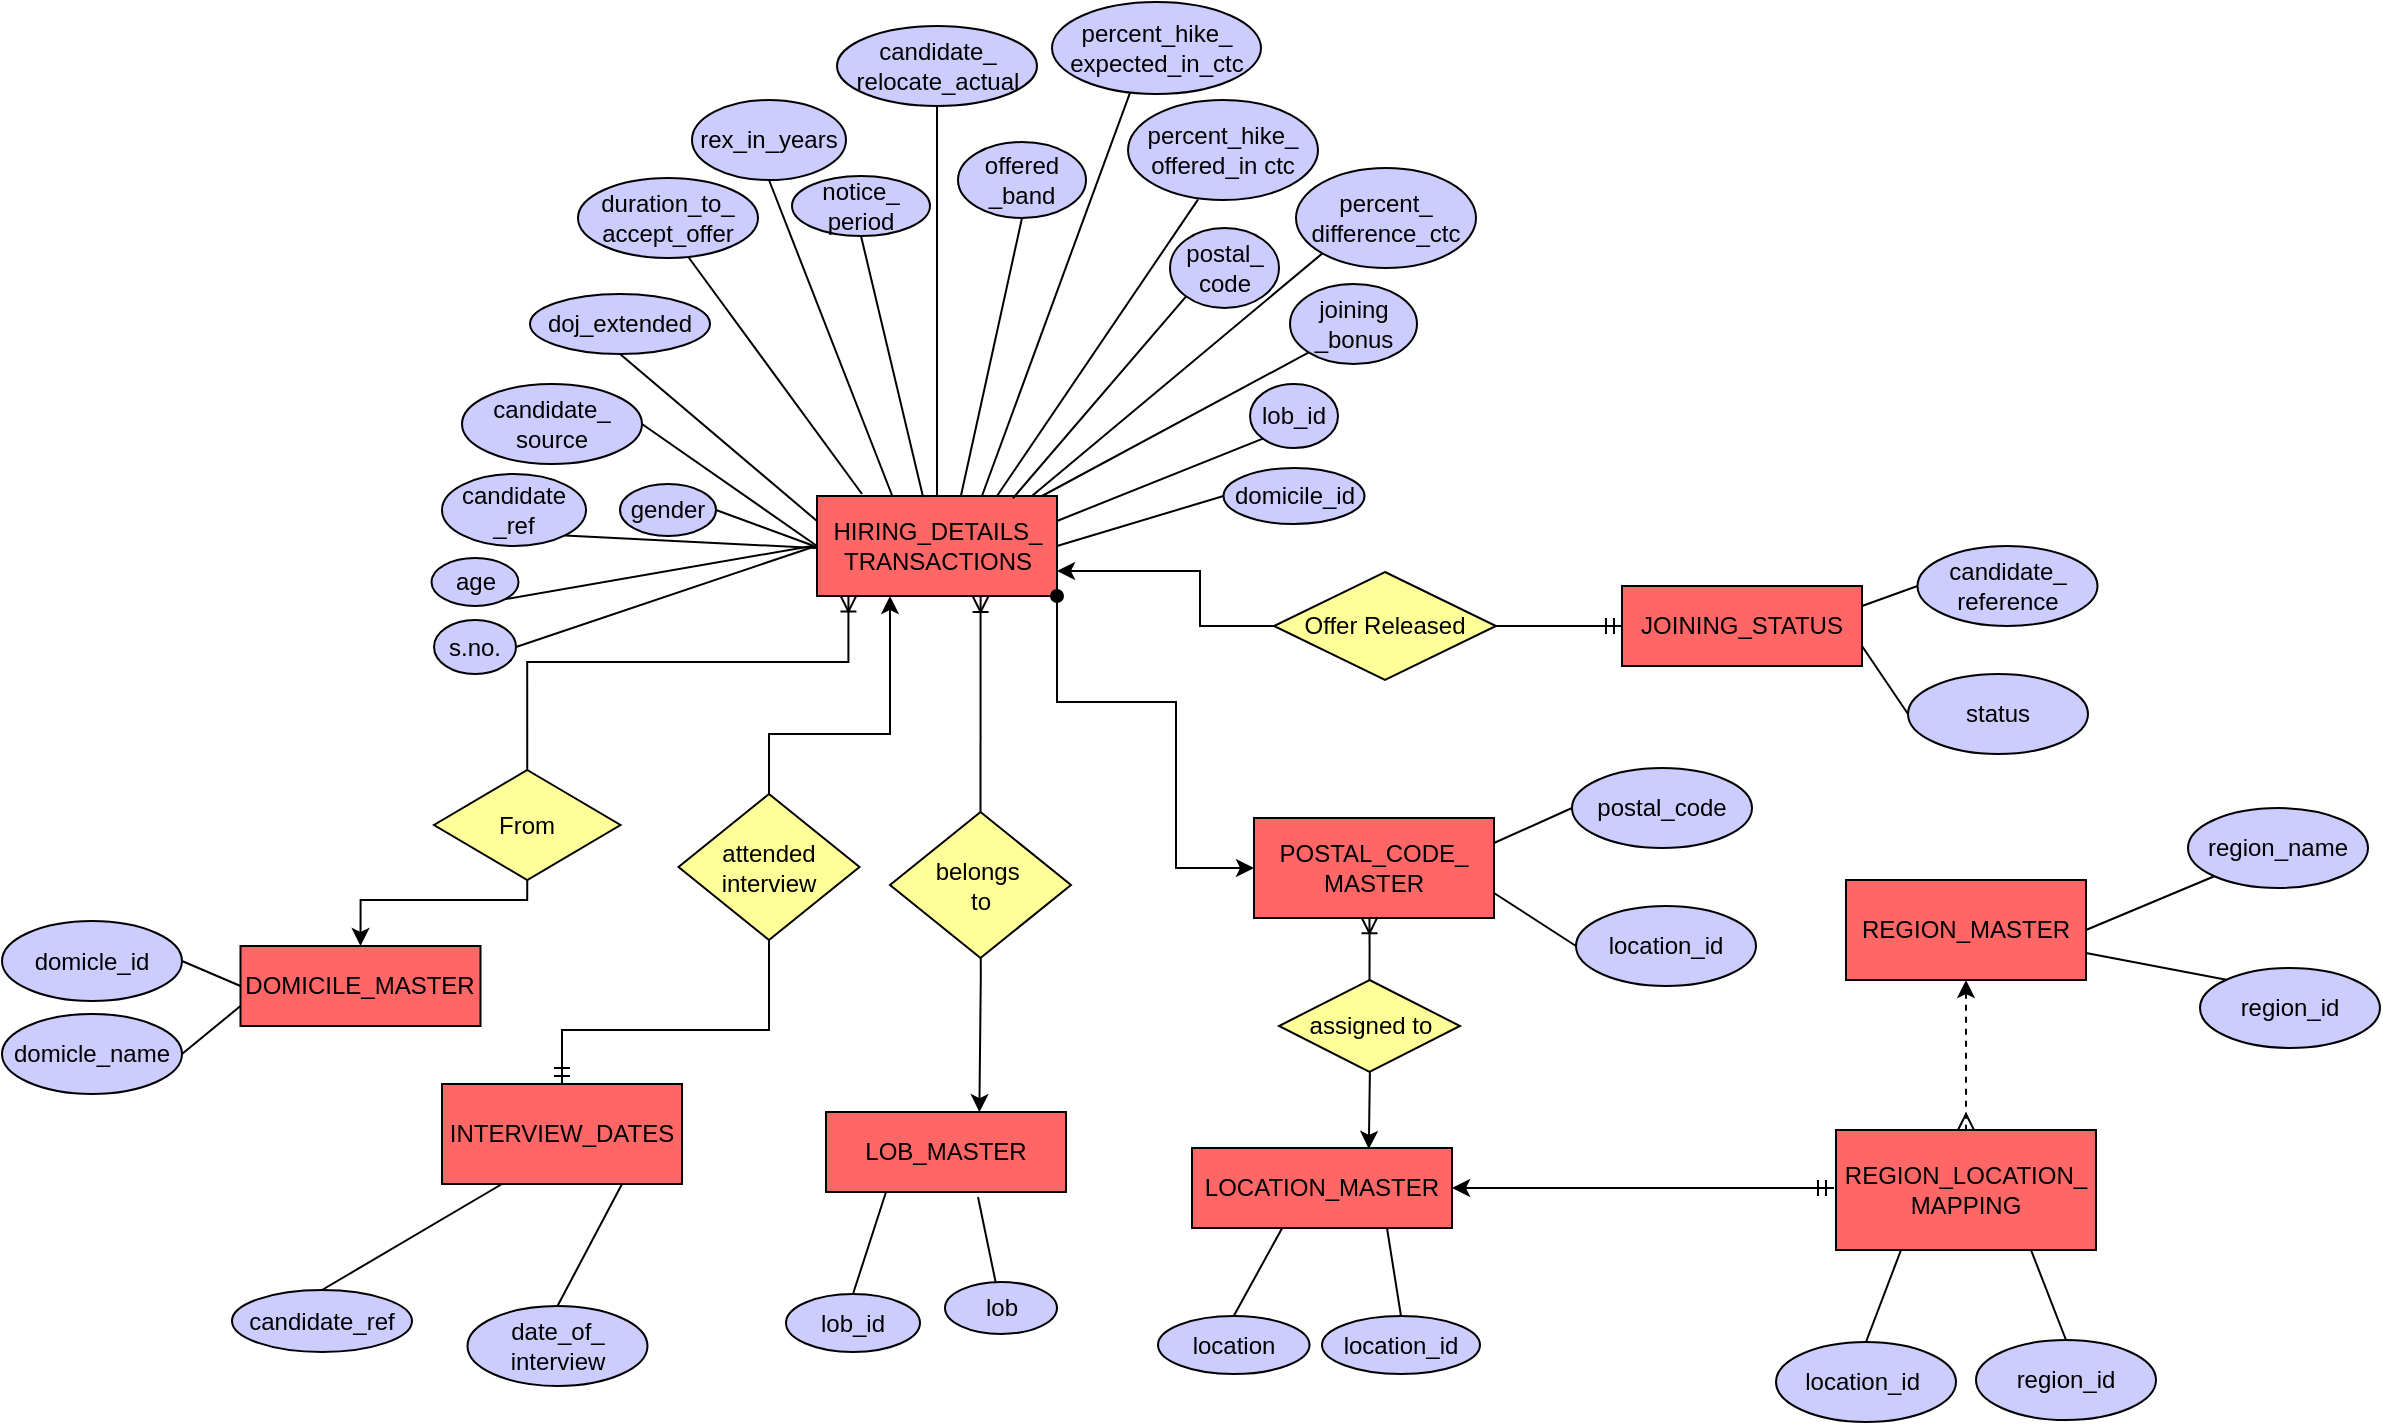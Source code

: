 <mxfile version="16.5.3" type="github">
  <diagram id="R2lEEEUBdFMjLlhIrx00" name="Page-1">
    <mxGraphModel dx="920" dy="551" grid="0" gridSize="10" guides="1" tooltips="1" connect="1" arrows="1" fold="1" page="1" pageScale="1" pageWidth="1654" pageHeight="1169" math="0" shadow="0" extFonts="Permanent Marker^https://fonts.googleapis.com/css?family=Permanent+Marker">
      <root>
        <mxCell id="0" />
        <mxCell id="1" parent="0" />
        <mxCell id="yHNcIB4m2WFZ388r3CNA-1" value="HIRING_DETAILS_&lt;br&gt;TRANSACTIONS" style="rounded=0;whiteSpace=wrap;html=1;fillColor=#FF6666;" vertex="1" parent="1">
          <mxGeometry x="421.5" y="369" width="120" height="50" as="geometry" />
        </mxCell>
        <mxCell id="yHNcIB4m2WFZ388r3CNA-2" value="INTERVIEW_DATES" style="rounded=0;whiteSpace=wrap;html=1;fillColor=#FF6666;" vertex="1" parent="1">
          <mxGeometry x="234" y="663" width="120" height="50" as="geometry" />
        </mxCell>
        <mxCell id="yHNcIB4m2WFZ388r3CNA-3" value="DOMICILE_MASTER" style="rounded=0;whiteSpace=wrap;html=1;fillColor=#FF6666;" vertex="1" parent="1">
          <mxGeometry x="133.25" y="594" width="120" height="40" as="geometry" />
        </mxCell>
        <mxCell id="yHNcIB4m2WFZ388r3CNA-4" value="JOINING_STATUS" style="rounded=0;whiteSpace=wrap;html=1;fillColor=#FF6666;" vertex="1" parent="1">
          <mxGeometry x="824" y="414" width="120" height="40" as="geometry" />
        </mxCell>
        <mxCell id="yHNcIB4m2WFZ388r3CNA-5" value="POSTAL_CODE_&lt;br&gt;MASTER" style="rounded=0;whiteSpace=wrap;html=1;fillColor=#FF6666;" vertex="1" parent="1">
          <mxGeometry x="640" y="530" width="120" height="50" as="geometry" />
        </mxCell>
        <mxCell id="yHNcIB4m2WFZ388r3CNA-6" value="LOCATION_MASTER" style="rounded=0;whiteSpace=wrap;html=1;fillColor=#FF6666;" vertex="1" parent="1">
          <mxGeometry x="609" y="695" width="130" height="40" as="geometry" />
        </mxCell>
        <mxCell id="yHNcIB4m2WFZ388r3CNA-7" value="REGION_LOCATION_&lt;br&gt;MAPPING" style="rounded=0;whiteSpace=wrap;html=1;fillColor=#FF6666;" vertex="1" parent="1">
          <mxGeometry x="931" y="686" width="130" height="60" as="geometry" />
        </mxCell>
        <mxCell id="yHNcIB4m2WFZ388r3CNA-8" value="REGION_MASTER" style="rounded=0;whiteSpace=wrap;html=1;fillColor=#FF6666;" vertex="1" parent="1">
          <mxGeometry x="936" y="561" width="120" height="50" as="geometry" />
        </mxCell>
        <mxCell id="yHNcIB4m2WFZ388r3CNA-11" value="LOB_MASTER" style="rounded=0;whiteSpace=wrap;html=1;fillColor=#FF6666;" vertex="1" parent="1">
          <mxGeometry x="426" y="677" width="120" height="40" as="geometry" />
        </mxCell>
        <mxCell id="yHNcIB4m2WFZ388r3CNA-12" value="s.no." style="ellipse;whiteSpace=wrap;html=1;fillColor=#CCCCFF;" vertex="1" parent="1">
          <mxGeometry x="230" y="431" width="41" height="27" as="geometry" />
        </mxCell>
        <mxCell id="yHNcIB4m2WFZ388r3CNA-13" value="candidate&lt;br&gt;_ref" style="ellipse;whiteSpace=wrap;html=1;fillColor=#CCCCFF;" vertex="1" parent="1">
          <mxGeometry x="234" y="358" width="72" height="36" as="geometry" />
        </mxCell>
        <mxCell id="yHNcIB4m2WFZ388r3CNA-16" value="doj_extended" style="ellipse;whiteSpace=wrap;html=1;fillColor=#CCCCFF;" vertex="1" parent="1">
          <mxGeometry x="278" y="268" width="90" height="30" as="geometry" />
        </mxCell>
        <mxCell id="yHNcIB4m2WFZ388r3CNA-17" value="duration_to_&lt;br&gt;accept_offer" style="ellipse;whiteSpace=wrap;html=1;fillColor=#CCCCFF;" vertex="1" parent="1">
          <mxGeometry x="302" y="210" width="90" height="40" as="geometry" />
        </mxCell>
        <mxCell id="yHNcIB4m2WFZ388r3CNA-19" value="notice_&lt;br&gt;period" style="ellipse;whiteSpace=wrap;html=1;fillColor=#CCCCFF;" vertex="1" parent="1">
          <mxGeometry x="409" y="209" width="69" height="30" as="geometry" />
        </mxCell>
        <mxCell id="yHNcIB4m2WFZ388r3CNA-21" value="offered&lt;br&gt;_band" style="ellipse;whiteSpace=wrap;html=1;fillColor=#CCCCFF;" vertex="1" parent="1">
          <mxGeometry x="492" y="192" width="64" height="38" as="geometry" />
        </mxCell>
        <mxCell id="yHNcIB4m2WFZ388r3CNA-23" value="percent_hike_&lt;br&gt;expected_in_ctc" style="ellipse;whiteSpace=wrap;html=1;fillColor=#CCCCFF;" vertex="1" parent="1">
          <mxGeometry x="539" y="122" width="104.5" height="46" as="geometry" />
        </mxCell>
        <mxCell id="yHNcIB4m2WFZ388r3CNA-24" value="percent_hike_&lt;br&gt;offered_in ctc" style="ellipse;whiteSpace=wrap;html=1;fillColor=#CCCCFF;" vertex="1" parent="1">
          <mxGeometry x="577" y="171" width="95" height="50" as="geometry" />
        </mxCell>
        <mxCell id="yHNcIB4m2WFZ388r3CNA-25" value="percent_&lt;br&gt;difference_ctc" style="ellipse;whiteSpace=wrap;html=1;fillColor=#CCCCFF;" vertex="1" parent="1">
          <mxGeometry x="661" y="205" width="90" height="50" as="geometry" />
        </mxCell>
        <mxCell id="yHNcIB4m2WFZ388r3CNA-27" value="joining&lt;br&gt;_bonus" style="ellipse;whiteSpace=wrap;html=1;rotation=0;fillColor=#CCCCFF;" vertex="1" parent="1">
          <mxGeometry x="658" y="263" width="63.5" height="40" as="geometry" />
        </mxCell>
        <mxCell id="yHNcIB4m2WFZ388r3CNA-28" value="candidate_&lt;br&gt;relocate_actual" style="ellipse;whiteSpace=wrap;html=1;fillColor=#CCCCFF;" vertex="1" parent="1">
          <mxGeometry x="431.5" y="134" width="100" height="40" as="geometry" />
        </mxCell>
        <mxCell id="yHNcIB4m2WFZ388r3CNA-29" value="gender" style="ellipse;whiteSpace=wrap;html=1;fillColor=#CCCCFF;" vertex="1" parent="1">
          <mxGeometry x="323" y="363" width="48" height="26" as="geometry" />
        </mxCell>
        <mxCell id="yHNcIB4m2WFZ388r3CNA-31" value="domicile_id" style="ellipse;whiteSpace=wrap;html=1;fillColor=#CCCCFF;" vertex="1" parent="1">
          <mxGeometry x="624.75" y="355" width="70.5" height="28" as="geometry" />
        </mxCell>
        <mxCell id="yHNcIB4m2WFZ388r3CNA-33" value="lob_id" style="ellipse;whiteSpace=wrap;html=1;fillColor=#CCCCFF;" vertex="1" parent="1">
          <mxGeometry x="638" y="313" width="44" height="32" as="geometry" />
        </mxCell>
        <mxCell id="yHNcIB4m2WFZ388r3CNA-34" value="postal_&lt;br&gt;code" style="ellipse;whiteSpace=wrap;html=1;fillColor=#CCCCFF;" vertex="1" parent="1">
          <mxGeometry x="598" y="235" width="54.5" height="40" as="geometry" />
        </mxCell>
        <mxCell id="yHNcIB4m2WFZ388r3CNA-35" value="rex_in_years" style="ellipse;whiteSpace=wrap;html=1;fillColor=#CCCCFF;" vertex="1" parent="1">
          <mxGeometry x="359" y="171" width="77" height="40" as="geometry" />
        </mxCell>
        <mxCell id="yHNcIB4m2WFZ388r3CNA-36" value="candidate_&lt;br&gt;source" style="ellipse;whiteSpace=wrap;html=1;fillColor=#CCCCFF;" vertex="1" parent="1">
          <mxGeometry x="244" y="313" width="90" height="40" as="geometry" />
        </mxCell>
        <mxCell id="yHNcIB4m2WFZ388r3CNA-37" value="age" style="ellipse;whiteSpace=wrap;html=1;fillColor=#CCCCFF;" vertex="1" parent="1">
          <mxGeometry x="228.75" y="400" width="43.5" height="24" as="geometry" />
        </mxCell>
        <mxCell id="yHNcIB4m2WFZ388r3CNA-38" value="candidate_ref" style="ellipse;whiteSpace=wrap;html=1;fillColor=#CCCCFF;" vertex="1" parent="1">
          <mxGeometry x="129" y="766" width="90" height="31" as="geometry" />
        </mxCell>
        <mxCell id="yHNcIB4m2WFZ388r3CNA-39" value="date_of_&lt;br&gt;interview" style="ellipse;whiteSpace=wrap;html=1;fillColor=#CCCCFF;" vertex="1" parent="1">
          <mxGeometry x="246.75" y="774" width="90" height="40" as="geometry" />
        </mxCell>
        <mxCell id="yHNcIB4m2WFZ388r3CNA-40" value="lob_id" style="ellipse;whiteSpace=wrap;html=1;fillColor=#CCCCFF;" vertex="1" parent="1">
          <mxGeometry x="406" y="768" width="67" height="29" as="geometry" />
        </mxCell>
        <mxCell id="yHNcIB4m2WFZ388r3CNA-41" value="lob" style="ellipse;whiteSpace=wrap;html=1;fillColor=#CCCCFF;" vertex="1" parent="1">
          <mxGeometry x="485.5" y="762" width="56" height="26" as="geometry" />
        </mxCell>
        <mxCell id="yHNcIB4m2WFZ388r3CNA-42" value="domicle_id" style="ellipse;whiteSpace=wrap;html=1;fillColor=#CCCCFF;" vertex="1" parent="1">
          <mxGeometry x="14" y="581.5" width="90" height="40" as="geometry" />
        </mxCell>
        <mxCell id="yHNcIB4m2WFZ388r3CNA-43" value="domicle_name" style="ellipse;whiteSpace=wrap;html=1;fillColor=#CCCCFF;" vertex="1" parent="1">
          <mxGeometry x="14" y="628" width="90" height="40" as="geometry" />
        </mxCell>
        <mxCell id="yHNcIB4m2WFZ388r3CNA-44" value="region_id" style="ellipse;whiteSpace=wrap;html=1;fillColor=#CCCCFF;" vertex="1" parent="1">
          <mxGeometry x="1113" y="605" width="90" height="40" as="geometry" />
        </mxCell>
        <mxCell id="yHNcIB4m2WFZ388r3CNA-45" value="region_name" style="ellipse;whiteSpace=wrap;html=1;fillColor=#CCCCFF;" vertex="1" parent="1">
          <mxGeometry x="1107" y="525" width="90" height="40" as="geometry" />
        </mxCell>
        <mxCell id="yHNcIB4m2WFZ388r3CNA-46" value="location_id&amp;nbsp;" style="ellipse;whiteSpace=wrap;html=1;fillColor=#CCCCFF;" vertex="1" parent="1">
          <mxGeometry x="901" y="792" width="90" height="40" as="geometry" />
        </mxCell>
        <mxCell id="yHNcIB4m2WFZ388r3CNA-47" value="region_id" style="ellipse;whiteSpace=wrap;html=1;fillColor=#CCCCFF;" vertex="1" parent="1">
          <mxGeometry x="1001" y="791" width="90" height="40" as="geometry" />
        </mxCell>
        <mxCell id="yHNcIB4m2WFZ388r3CNA-48" value="location_id" style="ellipse;whiteSpace=wrap;html=1;fillColor=#CCCCFF;" vertex="1" parent="1">
          <mxGeometry x="674" y="779" width="79" height="29" as="geometry" />
        </mxCell>
        <mxCell id="yHNcIB4m2WFZ388r3CNA-49" value="location" style="ellipse;whiteSpace=wrap;html=1;fillColor=#CCCCFF;" vertex="1" parent="1">
          <mxGeometry x="592" y="779" width="75.75" height="29" as="geometry" />
        </mxCell>
        <mxCell id="yHNcIB4m2WFZ388r3CNA-50" value="location_id" style="ellipse;whiteSpace=wrap;html=1;fillColor=#CCCCFF;" vertex="1" parent="1">
          <mxGeometry x="801" y="574" width="90" height="40" as="geometry" />
        </mxCell>
        <mxCell id="yHNcIB4m2WFZ388r3CNA-51" value="postal_code" style="ellipse;whiteSpace=wrap;html=1;fillColor=#CCCCFF;" vertex="1" parent="1">
          <mxGeometry x="799" y="505" width="90" height="40" as="geometry" />
        </mxCell>
        <mxCell id="yHNcIB4m2WFZ388r3CNA-52" value="candidate_&lt;br&gt;reference" style="ellipse;whiteSpace=wrap;html=1;fillColor=#CCCCFF;" vertex="1" parent="1">
          <mxGeometry x="971.75" y="394" width="90" height="40" as="geometry" />
        </mxCell>
        <mxCell id="yHNcIB4m2WFZ388r3CNA-53" value="status" style="ellipse;whiteSpace=wrap;html=1;fillColor=#CCCCFF;" vertex="1" parent="1">
          <mxGeometry x="967" y="458" width="90" height="40" as="geometry" />
        </mxCell>
        <mxCell id="yHNcIB4m2WFZ388r3CNA-76" value="" style="endArrow=none;html=1;rounded=0;entryX=0.5;entryY=0;entryDx=0;entryDy=0;exitX=0.25;exitY=1;exitDx=0;exitDy=0;" edge="1" parent="1" source="yHNcIB4m2WFZ388r3CNA-2" target="yHNcIB4m2WFZ388r3CNA-38">
          <mxGeometry width="50" height="50" relative="1" as="geometry">
            <mxPoint x="27.5" y="809.5" as="sourcePoint" />
            <mxPoint x="77.5" y="759.5" as="targetPoint" />
          </mxGeometry>
        </mxCell>
        <mxCell id="yHNcIB4m2WFZ388r3CNA-77" value="" style="endArrow=none;html=1;rounded=0;entryX=0.75;entryY=1;entryDx=0;entryDy=0;exitX=0.5;exitY=0;exitDx=0;exitDy=0;" edge="1" parent="1" source="yHNcIB4m2WFZ388r3CNA-39" target="yHNcIB4m2WFZ388r3CNA-2">
          <mxGeometry width="50" height="50" relative="1" as="geometry">
            <mxPoint x="-172.5" y="784.5" as="sourcePoint" />
            <mxPoint x="-110.5" y="764.5" as="targetPoint" />
          </mxGeometry>
        </mxCell>
        <mxCell id="yHNcIB4m2WFZ388r3CNA-78" value="" style="endArrow=none;html=1;rounded=0;entryX=0.5;entryY=0;entryDx=0;entryDy=0;exitX=0.25;exitY=1;exitDx=0;exitDy=0;" edge="1" parent="1" source="yHNcIB4m2WFZ388r3CNA-11" target="yHNcIB4m2WFZ388r3CNA-40">
          <mxGeometry width="50" height="50" relative="1" as="geometry">
            <mxPoint x="283" y="951.5" as="sourcePoint" />
            <mxPoint x="333" y="901.5" as="targetPoint" />
          </mxGeometry>
        </mxCell>
        <mxCell id="yHNcIB4m2WFZ388r3CNA-80" value="" style="endArrow=none;html=1;rounded=0;" edge="1" parent="1" source="yHNcIB4m2WFZ388r3CNA-41">
          <mxGeometry width="50" height="50" relative="1" as="geometry">
            <mxPoint x="187" y="1030.5" as="sourcePoint" />
            <mxPoint x="502" y="719.5" as="targetPoint" />
          </mxGeometry>
        </mxCell>
        <mxCell id="yHNcIB4m2WFZ388r3CNA-81" value="" style="endArrow=none;html=1;rounded=0;exitX=1;exitY=0.5;exitDx=0;exitDy=0;entryX=0;entryY=0.5;entryDx=0;entryDy=0;" edge="1" parent="1" source="yHNcIB4m2WFZ388r3CNA-42" target="yHNcIB4m2WFZ388r3CNA-3">
          <mxGeometry width="50" height="50" relative="1" as="geometry">
            <mxPoint x="198" y="575" as="sourcePoint" />
            <mxPoint x="248" y="525" as="targetPoint" />
          </mxGeometry>
        </mxCell>
        <mxCell id="yHNcIB4m2WFZ388r3CNA-82" value="" style="endArrow=none;html=1;rounded=0;exitX=1;exitY=0.5;exitDx=0;exitDy=0;entryX=0;entryY=0.75;entryDx=0;entryDy=0;" edge="1" parent="1" source="yHNcIB4m2WFZ388r3CNA-43" target="yHNcIB4m2WFZ388r3CNA-3">
          <mxGeometry width="50" height="50" relative="1" as="geometry">
            <mxPoint x="93" y="631" as="sourcePoint" />
            <mxPoint x="123" y="611" as="targetPoint" />
          </mxGeometry>
        </mxCell>
        <mxCell id="yHNcIB4m2WFZ388r3CNA-83" value="" style="endArrow=none;html=1;rounded=0;exitX=0;exitY=0;exitDx=0;exitDy=0;" edge="1" parent="1" source="yHNcIB4m2WFZ388r3CNA-44" target="yHNcIB4m2WFZ388r3CNA-8">
          <mxGeometry width="50" height="50" relative="1" as="geometry">
            <mxPoint x="951" y="571" as="sourcePoint" />
            <mxPoint x="1058" y="600" as="targetPoint" />
          </mxGeometry>
        </mxCell>
        <mxCell id="yHNcIB4m2WFZ388r3CNA-85" value="" style="endArrow=none;html=1;rounded=0;exitX=0;exitY=1;exitDx=0;exitDy=0;entryX=1;entryY=0.5;entryDx=0;entryDy=0;" edge="1" parent="1" source="yHNcIB4m2WFZ388r3CNA-45" target="yHNcIB4m2WFZ388r3CNA-8">
          <mxGeometry width="50" height="50" relative="1" as="geometry">
            <mxPoint x="901" y="586" as="sourcePoint" />
            <mxPoint x="939" y="586" as="targetPoint" />
          </mxGeometry>
        </mxCell>
        <mxCell id="yHNcIB4m2WFZ388r3CNA-86" value="" style="endArrow=none;html=1;rounded=0;exitX=0.5;exitY=0;exitDx=0;exitDy=0;entryX=0.25;entryY=1;entryDx=0;entryDy=0;" edge="1" parent="1" source="yHNcIB4m2WFZ388r3CNA-46" target="yHNcIB4m2WFZ388r3CNA-7">
          <mxGeometry width="50" height="50" relative="1" as="geometry">
            <mxPoint x="940" y="716" as="sourcePoint" />
            <mxPoint x="990" y="666" as="targetPoint" />
          </mxGeometry>
        </mxCell>
        <mxCell id="yHNcIB4m2WFZ388r3CNA-87" value="" style="endArrow=none;html=1;rounded=0;exitX=0.5;exitY=0;exitDx=0;exitDy=0;entryX=0.75;entryY=1;entryDx=0;entryDy=0;" edge="1" parent="1" source="yHNcIB4m2WFZ388r3CNA-47" target="yHNcIB4m2WFZ388r3CNA-7">
          <mxGeometry width="50" height="50" relative="1" as="geometry">
            <mxPoint x="940" y="716" as="sourcePoint" />
            <mxPoint x="990" y="666" as="targetPoint" />
          </mxGeometry>
        </mxCell>
        <mxCell id="yHNcIB4m2WFZ388r3CNA-89" value="" style="endArrow=none;html=1;rounded=0;exitX=0.75;exitY=1;exitDx=0;exitDy=0;entryX=0.5;entryY=0;entryDx=0;entryDy=0;" edge="1" parent="1" source="yHNcIB4m2WFZ388r3CNA-6" target="yHNcIB4m2WFZ388r3CNA-48">
          <mxGeometry width="50" height="50" relative="1" as="geometry">
            <mxPoint x="839" y="689" as="sourcePoint" />
            <mxPoint x="889" y="639" as="targetPoint" />
          </mxGeometry>
        </mxCell>
        <mxCell id="yHNcIB4m2WFZ388r3CNA-90" value="" style="endArrow=none;html=1;rounded=0;entryX=0.5;entryY=0;entryDx=0;entryDy=0;exitX=0.348;exitY=0.994;exitDx=0;exitDy=0;exitPerimeter=0;" edge="1" parent="1" source="yHNcIB4m2WFZ388r3CNA-6" target="yHNcIB4m2WFZ388r3CNA-49">
          <mxGeometry width="50" height="50" relative="1" as="geometry">
            <mxPoint x="654" y="737" as="sourcePoint" />
            <mxPoint x="889" y="639" as="targetPoint" />
          </mxGeometry>
        </mxCell>
        <mxCell id="yHNcIB4m2WFZ388r3CNA-92" value="" style="endArrow=none;html=1;rounded=0;exitX=1;exitY=0.75;exitDx=0;exitDy=0;entryX=0;entryY=0.5;entryDx=0;entryDy=0;" edge="1" parent="1" source="yHNcIB4m2WFZ388r3CNA-5" target="yHNcIB4m2WFZ388r3CNA-50">
          <mxGeometry width="50" height="50" relative="1" as="geometry">
            <mxPoint x="780" y="700" as="sourcePoint" />
            <mxPoint x="828.18" y="689.142" as="targetPoint" />
          </mxGeometry>
        </mxCell>
        <mxCell id="yHNcIB4m2WFZ388r3CNA-93" value="" style="endArrow=none;html=1;rounded=0;exitX=1;exitY=0.25;exitDx=0;exitDy=0;entryX=0;entryY=0.5;entryDx=0;entryDy=0;" edge="1" parent="1" source="yHNcIB4m2WFZ388r3CNA-5" target="yHNcIB4m2WFZ388r3CNA-51">
          <mxGeometry width="50" height="50" relative="1" as="geometry">
            <mxPoint x="809" y="528" as="sourcePoint" />
            <mxPoint x="859" y="478" as="targetPoint" />
          </mxGeometry>
        </mxCell>
        <mxCell id="yHNcIB4m2WFZ388r3CNA-94" value="" style="endArrow=none;html=1;rounded=0;exitX=1;exitY=0.25;exitDx=0;exitDy=0;entryX=0;entryY=0.5;entryDx=0;entryDy=0;" edge="1" parent="1" source="yHNcIB4m2WFZ388r3CNA-4" target="yHNcIB4m2WFZ388r3CNA-52">
          <mxGeometry width="50" height="50" relative="1" as="geometry">
            <mxPoint x="967.75" y="554" as="sourcePoint" />
            <mxPoint x="1017.75" y="504" as="targetPoint" />
          </mxGeometry>
        </mxCell>
        <mxCell id="yHNcIB4m2WFZ388r3CNA-95" value="" style="endArrow=none;html=1;rounded=0;exitX=1;exitY=0.75;exitDx=0;exitDy=0;entryX=0;entryY=0.5;entryDx=0;entryDy=0;" edge="1" parent="1" source="yHNcIB4m2WFZ388r3CNA-4" target="yHNcIB4m2WFZ388r3CNA-53">
          <mxGeometry width="50" height="50" relative="1" as="geometry">
            <mxPoint x="967.75" y="554" as="sourcePoint" />
            <mxPoint x="1017.75" y="504" as="targetPoint" />
          </mxGeometry>
        </mxCell>
        <mxCell id="yHNcIB4m2WFZ388r3CNA-97" value="" style="endArrow=none;html=1;rounded=0;exitX=1;exitY=0.5;exitDx=0;exitDy=0;" edge="1" parent="1" source="yHNcIB4m2WFZ388r3CNA-12">
          <mxGeometry width="50" height="50" relative="1" as="geometry">
            <mxPoint x="443.5" y="395" as="sourcePoint" />
            <mxPoint x="421" y="394" as="targetPoint" />
          </mxGeometry>
        </mxCell>
        <mxCell id="yHNcIB4m2WFZ388r3CNA-98" value="" style="endArrow=none;html=1;rounded=0;exitX=1;exitY=1;exitDx=0;exitDy=0;" edge="1" parent="1" source="yHNcIB4m2WFZ388r3CNA-37">
          <mxGeometry width="50" height="50" relative="1" as="geometry">
            <mxPoint x="443.5" y="395" as="sourcePoint" />
            <mxPoint x="419" y="394" as="targetPoint" />
          </mxGeometry>
        </mxCell>
        <mxCell id="yHNcIB4m2WFZ388r3CNA-99" value="" style="endArrow=none;html=1;rounded=0;exitX=1;exitY=1;exitDx=0;exitDy=0;" edge="1" parent="1" source="yHNcIB4m2WFZ388r3CNA-13">
          <mxGeometry width="50" height="50" relative="1" as="geometry">
            <mxPoint x="443.5" y="389" as="sourcePoint" />
            <mxPoint x="421" y="395" as="targetPoint" />
          </mxGeometry>
        </mxCell>
        <mxCell id="yHNcIB4m2WFZ388r3CNA-100" value="" style="endArrow=none;html=1;rounded=0;exitX=1;exitY=0.5;exitDx=0;exitDy=0;entryX=0;entryY=0.5;entryDx=0;entryDy=0;" edge="1" parent="1" source="yHNcIB4m2WFZ388r3CNA-36" target="yHNcIB4m2WFZ388r3CNA-1">
          <mxGeometry width="50" height="50" relative="1" as="geometry">
            <mxPoint x="575" y="400" as="sourcePoint" />
            <mxPoint x="625" y="350" as="targetPoint" />
          </mxGeometry>
        </mxCell>
        <mxCell id="yHNcIB4m2WFZ388r3CNA-101" value="" style="endArrow=none;html=1;rounded=0;exitX=0.5;exitY=1;exitDx=0;exitDy=0;entryX=0;entryY=0.25;entryDx=0;entryDy=0;" edge="1" parent="1" source="yHNcIB4m2WFZ388r3CNA-16" target="yHNcIB4m2WFZ388r3CNA-1">
          <mxGeometry width="50" height="50" relative="1" as="geometry">
            <mxPoint x="575" y="400" as="sourcePoint" />
            <mxPoint x="625" y="350" as="targetPoint" />
          </mxGeometry>
        </mxCell>
        <mxCell id="yHNcIB4m2WFZ388r3CNA-102" value="" style="endArrow=none;html=1;rounded=0;exitX=1;exitY=0.5;exitDx=0;exitDy=0;" edge="1" parent="1" source="yHNcIB4m2WFZ388r3CNA-29">
          <mxGeometry width="50" height="50" relative="1" as="geometry">
            <mxPoint x="575" y="400" as="sourcePoint" />
            <mxPoint x="420" y="394" as="targetPoint" />
          </mxGeometry>
        </mxCell>
        <mxCell id="yHNcIB4m2WFZ388r3CNA-104" value="" style="endArrow=none;html=1;rounded=0;entryX=0.615;entryY=0.994;entryDx=0;entryDy=0;entryPerimeter=0;" edge="1" parent="1" target="yHNcIB4m2WFZ388r3CNA-17">
          <mxGeometry width="50" height="50" relative="1" as="geometry">
            <mxPoint x="444" y="368" as="sourcePoint" />
            <mxPoint x="625" y="350" as="targetPoint" />
          </mxGeometry>
        </mxCell>
        <mxCell id="yHNcIB4m2WFZ388r3CNA-105" value="" style="endArrow=none;html=1;rounded=0;entryX=0.374;entryY=0.982;entryDx=0;entryDy=0;entryPerimeter=0;exitX=0.688;exitY=-0.005;exitDx=0;exitDy=0;exitPerimeter=0;" edge="1" parent="1" source="yHNcIB4m2WFZ388r3CNA-1" target="yHNcIB4m2WFZ388r3CNA-23">
          <mxGeometry width="50" height="50" relative="1" as="geometry">
            <mxPoint x="500" y="371" as="sourcePoint" />
            <mxPoint x="625" y="350" as="targetPoint" />
          </mxGeometry>
        </mxCell>
        <mxCell id="yHNcIB4m2WFZ388r3CNA-106" value="" style="endArrow=none;html=1;rounded=0;entryX=0.5;entryY=1;entryDx=0;entryDy=0;exitX=0.5;exitY=0;exitDx=0;exitDy=0;" edge="1" parent="1" source="yHNcIB4m2WFZ388r3CNA-1" target="yHNcIB4m2WFZ388r3CNA-28">
          <mxGeometry width="50" height="50" relative="1" as="geometry">
            <mxPoint x="575" y="400" as="sourcePoint" />
            <mxPoint x="625" y="350" as="targetPoint" />
          </mxGeometry>
        </mxCell>
        <mxCell id="yHNcIB4m2WFZ388r3CNA-108" value="" style="endArrow=none;html=1;rounded=0;entryX=0.5;entryY=1;entryDx=0;entryDy=0;exitX=0.442;exitY=0.009;exitDx=0;exitDy=0;exitPerimeter=0;" edge="1" parent="1" source="yHNcIB4m2WFZ388r3CNA-1" target="yHNcIB4m2WFZ388r3CNA-19">
          <mxGeometry width="50" height="50" relative="1" as="geometry">
            <mxPoint x="575" y="400" as="sourcePoint" />
            <mxPoint x="625" y="350" as="targetPoint" />
          </mxGeometry>
        </mxCell>
        <mxCell id="yHNcIB4m2WFZ388r3CNA-109" value="" style="endArrow=none;html=1;rounded=0;entryX=0.5;entryY=1;entryDx=0;entryDy=0;exitX=0.6;exitY=-0.005;exitDx=0;exitDy=0;exitPerimeter=0;" edge="1" parent="1" source="yHNcIB4m2WFZ388r3CNA-1" target="yHNcIB4m2WFZ388r3CNA-21">
          <mxGeometry width="50" height="50" relative="1" as="geometry">
            <mxPoint x="575" y="385" as="sourcePoint" />
            <mxPoint x="625" y="335" as="targetPoint" />
          </mxGeometry>
        </mxCell>
        <mxCell id="yHNcIB4m2WFZ388r3CNA-110" value="" style="endArrow=none;html=1;rounded=0;entryX=0.369;entryY=0.994;entryDx=0;entryDy=0;entryPerimeter=0;exitX=0.75;exitY=0;exitDx=0;exitDy=0;" edge="1" parent="1" source="yHNcIB4m2WFZ388r3CNA-1" target="yHNcIB4m2WFZ388r3CNA-24">
          <mxGeometry width="50" height="50" relative="1" as="geometry">
            <mxPoint x="575" y="385" as="sourcePoint" />
            <mxPoint x="625" y="335" as="targetPoint" />
          </mxGeometry>
        </mxCell>
        <mxCell id="yHNcIB4m2WFZ388r3CNA-111" value="" style="endArrow=none;html=1;rounded=0;entryX=0.5;entryY=1;entryDx=0;entryDy=0;exitX=0.313;exitY=-0.005;exitDx=0;exitDy=0;exitPerimeter=0;" edge="1" parent="1" source="yHNcIB4m2WFZ388r3CNA-1" target="yHNcIB4m2WFZ388r3CNA-35">
          <mxGeometry width="50" height="50" relative="1" as="geometry">
            <mxPoint x="575" y="385" as="sourcePoint" />
            <mxPoint x="625" y="335" as="targetPoint" />
          </mxGeometry>
        </mxCell>
        <mxCell id="yHNcIB4m2WFZ388r3CNA-112" value="" style="endArrow=none;html=1;rounded=0;entryX=0;entryY=1;entryDx=0;entryDy=0;" edge="1" parent="1" target="yHNcIB4m2WFZ388r3CNA-27">
          <mxGeometry width="50" height="50" relative="1" as="geometry">
            <mxPoint x="534" y="369" as="sourcePoint" />
            <mxPoint x="622" y="278" as="targetPoint" />
          </mxGeometry>
        </mxCell>
        <mxCell id="yHNcIB4m2WFZ388r3CNA-113" value="" style="endArrow=none;html=1;rounded=0;entryX=0;entryY=1;entryDx=0;entryDy=0;exitX=0.898;exitY=-0.005;exitDx=0;exitDy=0;exitPerimeter=0;" edge="1" parent="1" source="yHNcIB4m2WFZ388r3CNA-1" target="yHNcIB4m2WFZ388r3CNA-25">
          <mxGeometry width="50" height="50" relative="1" as="geometry">
            <mxPoint x="575" y="364" as="sourcePoint" />
            <mxPoint x="625" y="314" as="targetPoint" />
          </mxGeometry>
        </mxCell>
        <mxCell id="yHNcIB4m2WFZ388r3CNA-114" value="" style="endArrow=none;html=1;rounded=0;entryX=0;entryY=1;entryDx=0;entryDy=0;exitX=0.816;exitY=0.023;exitDx=0;exitDy=0;exitPerimeter=0;" edge="1" parent="1" source="yHNcIB4m2WFZ388r3CNA-1" target="yHNcIB4m2WFZ388r3CNA-34">
          <mxGeometry width="50" height="50" relative="1" as="geometry">
            <mxPoint x="575" y="364" as="sourcePoint" />
            <mxPoint x="625" y="314" as="targetPoint" />
          </mxGeometry>
        </mxCell>
        <mxCell id="yHNcIB4m2WFZ388r3CNA-116" value="" style="endArrow=none;html=1;rounded=0;exitX=1;exitY=0.25;exitDx=0;exitDy=0;entryX=0;entryY=1;entryDx=0;entryDy=0;" edge="1" parent="1" source="yHNcIB4m2WFZ388r3CNA-1" target="yHNcIB4m2WFZ388r3CNA-33">
          <mxGeometry width="50" height="50" relative="1" as="geometry">
            <mxPoint x="575" y="364" as="sourcePoint" />
            <mxPoint x="625" y="314" as="targetPoint" />
          </mxGeometry>
        </mxCell>
        <mxCell id="yHNcIB4m2WFZ388r3CNA-117" value="" style="endArrow=none;html=1;rounded=0;exitX=1;exitY=0.5;exitDx=0;exitDy=0;entryX=0;entryY=0.5;entryDx=0;entryDy=0;" edge="1" parent="1" source="yHNcIB4m2WFZ388r3CNA-1" target="yHNcIB4m2WFZ388r3CNA-31">
          <mxGeometry width="50" height="50" relative="1" as="geometry">
            <mxPoint x="575" y="371" as="sourcePoint" />
            <mxPoint x="625" y="321" as="targetPoint" />
          </mxGeometry>
        </mxCell>
        <mxCell id="yHNcIB4m2WFZ388r3CNA-118" value="attended interview" style="rhombus;whiteSpace=wrap;html=1;fillColor=#FFFF99;" vertex="1" parent="1">
          <mxGeometry x="352.25" y="518" width="90.5" height="73" as="geometry" />
        </mxCell>
        <mxCell id="yHNcIB4m2WFZ388r3CNA-119" value="From" style="rhombus;whiteSpace=wrap;html=1;fillColor=#FFFF99;" vertex="1" parent="1">
          <mxGeometry x="230" y="506" width="93.25" height="55" as="geometry" />
        </mxCell>
        <mxCell id="yHNcIB4m2WFZ388r3CNA-120" value="belongs&amp;nbsp;&lt;br&gt;to" style="rhombus;whiteSpace=wrap;html=1;fillColor=#FFFF99;" vertex="1" parent="1">
          <mxGeometry x="458" y="527" width="90.5" height="73" as="geometry" />
        </mxCell>
        <mxCell id="yHNcIB4m2WFZ388r3CNA-121" value="Offer Released" style="rhombus;whiteSpace=wrap;html=1;fillColor=#FFFF99;" vertex="1" parent="1">
          <mxGeometry x="650" y="407" width="111" height="54" as="geometry" />
        </mxCell>
        <mxCell id="yHNcIB4m2WFZ388r3CNA-154" value="" style="edgeStyle=orthogonalEdgeStyle;fontSize=12;html=1;endArrow=ERoneToMany;startArrow=none;rounded=0;jumpStyle=none;entryX=0.131;entryY=0.995;entryDx=0;entryDy=0;entryPerimeter=0;exitX=0.5;exitY=0;exitDx=0;exitDy=0;startFill=0;" edge="1" parent="1" source="yHNcIB4m2WFZ388r3CNA-119" target="yHNcIB4m2WFZ388r3CNA-1">
          <mxGeometry width="100" height="100" relative="1" as="geometry">
            <mxPoint x="232" y="609" as="sourcePoint" />
            <mxPoint x="405" y="458" as="targetPoint" />
            <Array as="points">
              <mxPoint x="277" y="452" />
              <mxPoint x="437" y="452" />
            </Array>
          </mxGeometry>
        </mxCell>
        <mxCell id="yHNcIB4m2WFZ388r3CNA-155" value="" style="edgeStyle=orthogonalEdgeStyle;fontSize=12;html=1;endArrow=classic;startArrow=none;rounded=0;jumpStyle=none;entryX=0.5;entryY=0;entryDx=0;entryDy=0;exitX=0.5;exitY=1;exitDx=0;exitDy=0;endFill=1;startFill=0;" edge="1" parent="1" source="yHNcIB4m2WFZ388r3CNA-119" target="yHNcIB4m2WFZ388r3CNA-3">
          <mxGeometry width="100" height="100" relative="1" as="geometry">
            <mxPoint x="286.625" y="516" as="sourcePoint" />
            <mxPoint x="447.22" y="428.75" as="targetPoint" />
            <Array as="points">
              <mxPoint x="277" y="571" />
              <mxPoint x="193" y="571" />
            </Array>
          </mxGeometry>
        </mxCell>
        <mxCell id="yHNcIB4m2WFZ388r3CNA-156" value="" style="edgeStyle=orthogonalEdgeStyle;fontSize=12;html=1;endArrow=ERoneToMany;startArrow=none;rounded=0;jumpStyle=none;exitX=0.5;exitY=0;exitDx=0;exitDy=0;startFill=0;" edge="1" parent="1" source="yHNcIB4m2WFZ388r3CNA-120">
          <mxGeometry width="100" height="100" relative="1" as="geometry">
            <mxPoint x="291.005" y="506.25" as="sourcePoint" />
            <mxPoint x="503" y="419" as="targetPoint" />
            <Array as="points">
              <mxPoint x="503" y="419" />
            </Array>
          </mxGeometry>
        </mxCell>
        <mxCell id="yHNcIB4m2WFZ388r3CNA-157" value="" style="edgeStyle=orthogonalEdgeStyle;fontSize=12;html=1;endArrow=classic;startArrow=none;rounded=0;jumpStyle=none;exitX=0.5;exitY=1;exitDx=0;exitDy=0;endFill=1;entryX=0.639;entryY=0.002;entryDx=0;entryDy=0;entryPerimeter=0;startFill=0;" edge="1" parent="1" target="yHNcIB4m2WFZ388r3CNA-11">
          <mxGeometry width="100" height="100" relative="1" as="geometry">
            <mxPoint x="503.375" y="600.0" as="sourcePoint" />
            <mxPoint x="503" y="668" as="targetPoint" />
            <Array as="points">
              <mxPoint x="503" y="610" />
              <mxPoint x="503" y="610" />
            </Array>
          </mxGeometry>
        </mxCell>
        <mxCell id="yHNcIB4m2WFZ388r3CNA-158" value="" style="edgeStyle=orthogonalEdgeStyle;fontSize=12;html=1;endArrow=none;startArrow=ERmandOne;rounded=0;jumpStyle=none;exitX=0.5;exitY=0;exitDx=0;exitDy=0;endFill=0;entryX=0.5;entryY=1;entryDx=0;entryDy=0;" edge="1" parent="1" source="yHNcIB4m2WFZ388r3CNA-2" target="yHNcIB4m2WFZ388r3CNA-118">
          <mxGeometry width="100" height="100" relative="1" as="geometry">
            <mxPoint x="307" y="631" as="sourcePoint" />
            <mxPoint x="397" y="596" as="targetPoint" />
            <Array as="points">
              <mxPoint x="294" y="636" />
              <mxPoint x="398" y="636" />
            </Array>
          </mxGeometry>
        </mxCell>
        <mxCell id="yHNcIB4m2WFZ388r3CNA-159" value="" style="edgeStyle=orthogonalEdgeStyle;fontSize=12;html=1;endArrow=none;startArrow=classic;rounded=0;jumpStyle=none;entryX=0.5;entryY=0;entryDx=0;entryDy=0;endFill=0;startFill=1;" edge="1" parent="1" target="yHNcIB4m2WFZ388r3CNA-118">
          <mxGeometry width="100" height="100" relative="1" as="geometry">
            <mxPoint x="458" y="419" as="sourcePoint" />
            <mxPoint x="355.81" y="511" as="targetPoint" />
            <Array as="points">
              <mxPoint x="458" y="466" />
              <mxPoint x="458" y="488" />
              <mxPoint x="397" y="488" />
            </Array>
          </mxGeometry>
        </mxCell>
        <mxCell id="yHNcIB4m2WFZ388r3CNA-160" value="" style="edgeStyle=orthogonalEdgeStyle;fontSize=12;html=1;endArrow=none;startArrow=ERmandOne;rounded=0;jumpStyle=none;endFill=0;entryX=1;entryY=0.5;entryDx=0;entryDy=0;exitX=0;exitY=0.5;exitDx=0;exitDy=0;" edge="1" parent="1" source="yHNcIB4m2WFZ388r3CNA-4" target="yHNcIB4m2WFZ388r3CNA-121">
          <mxGeometry width="100" height="100" relative="1" as="geometry">
            <mxPoint x="816" y="434" as="sourcePoint" />
            <mxPoint x="751.75" y="448" as="targetPoint" />
            <Array as="points" />
          </mxGeometry>
        </mxCell>
        <mxCell id="yHNcIB4m2WFZ388r3CNA-161" value="" style="edgeStyle=orthogonalEdgeStyle;fontSize=12;html=1;endArrow=none;startArrow=classic;rounded=0;jumpStyle=none;entryX=0;entryY=0.5;entryDx=0;entryDy=0;endFill=0;startFill=1;exitX=1;exitY=0.75;exitDx=0;exitDy=0;" edge="1" parent="1" source="yHNcIB4m2WFZ388r3CNA-1" target="yHNcIB4m2WFZ388r3CNA-121">
          <mxGeometry width="100" height="100" relative="1" as="geometry">
            <mxPoint x="612.5" y="412" as="sourcePoint" />
            <mxPoint x="552" y="511" as="targetPoint" />
            <Array as="points">
              <mxPoint x="613" y="407" />
              <mxPoint x="613" y="434" />
            </Array>
          </mxGeometry>
        </mxCell>
        <mxCell id="yHNcIB4m2WFZ388r3CNA-165" value="" style="edgeStyle=orthogonalEdgeStyle;fontSize=12;html=1;endArrow=classic;endFill=1;rounded=0;jumpStyle=none;startArrow=oval;startFill=1;exitX=1;exitY=1;exitDx=0;exitDy=0;entryX=0;entryY=0.5;entryDx=0;entryDy=0;" edge="1" parent="1" source="yHNcIB4m2WFZ388r3CNA-1" target="yHNcIB4m2WFZ388r3CNA-5">
          <mxGeometry width="100" height="100" relative="1" as="geometry">
            <mxPoint x="695" y="568" as="sourcePoint" />
            <mxPoint x="601" y="563" as="targetPoint" />
            <Array as="points">
              <mxPoint x="542" y="472" />
              <mxPoint x="601" y="472" />
              <mxPoint x="601" y="555" />
            </Array>
          </mxGeometry>
        </mxCell>
        <mxCell id="yHNcIB4m2WFZ388r3CNA-168" value="assigned to" style="rhombus;whiteSpace=wrap;html=1;fillColor=#FFFF99;" vertex="1" parent="1">
          <mxGeometry x="652.5" y="611" width="90.5" height="46" as="geometry" />
        </mxCell>
        <mxCell id="yHNcIB4m2WFZ388r3CNA-169" value="" style="edgeStyle=orthogonalEdgeStyle;fontSize=12;html=1;endArrow=ERoneToMany;startArrow=none;rounded=0;jumpStyle=none;exitX=0.5;exitY=0;exitDx=0;exitDy=0;startFill=0;entryX=0.481;entryY=0.992;entryDx=0;entryDy=0;entryPerimeter=0;" edge="1" parent="1" source="yHNcIB4m2WFZ388r3CNA-168" target="yHNcIB4m2WFZ388r3CNA-5">
          <mxGeometry width="100" height="100" relative="1" as="geometry">
            <mxPoint x="485.505" y="668.75" as="sourcePoint" />
            <mxPoint x="697.5" y="581.5" as="targetPoint" />
            <Array as="points" />
          </mxGeometry>
        </mxCell>
        <mxCell id="yHNcIB4m2WFZ388r3CNA-170" value="" style="edgeStyle=orthogonalEdgeStyle;fontSize=12;html=1;endArrow=classic;startArrow=none;rounded=0;jumpStyle=none;endFill=1;startFill=0;entryX=0.68;entryY=0.012;entryDx=0;entryDy=0;entryPerimeter=0;" edge="1" parent="1" target="yHNcIB4m2WFZ388r3CNA-6">
          <mxGeometry width="100" height="100" relative="1" as="geometry">
            <mxPoint x="697.95" y="657" as="sourcePoint" />
            <mxPoint x="697.55" y="693" as="targetPoint" />
            <Array as="points">
              <mxPoint x="697" y="657" />
            </Array>
          </mxGeometry>
        </mxCell>
        <mxCell id="yHNcIB4m2WFZ388r3CNA-172" value="" style="edgeStyle=orthogonalEdgeStyle;fontSize=12;html=1;endArrow=classic;startArrow=ERmandOne;rounded=0;jumpStyle=none;endFill=1;startFill=0;entryX=1;entryY=0.5;entryDx=0;entryDy=0;" edge="1" parent="1" target="yHNcIB4m2WFZ388r3CNA-6">
          <mxGeometry width="100" height="100" relative="1" as="geometry">
            <mxPoint x="930" y="715" as="sourcePoint" />
            <mxPoint x="764.02" y="716.24" as="targetPoint" />
            <Array as="points">
              <mxPoint x="930" y="715" />
            </Array>
          </mxGeometry>
        </mxCell>
        <mxCell id="yHNcIB4m2WFZ388r3CNA-173" value="" style="edgeStyle=orthogonalEdgeStyle;fontSize=12;html=1;endArrow=ERmany;startArrow=classic;rounded=0;jumpStyle=none;endFill=0;startFill=1;exitX=0.5;exitY=1;exitDx=0;exitDy=0;entryX=0.5;entryY=0;entryDx=0;entryDy=0;dashed=1;" edge="1" parent="1" source="yHNcIB4m2WFZ388r3CNA-8" target="yHNcIB4m2WFZ388r3CNA-7">
          <mxGeometry width="100" height="100" relative="1" as="geometry">
            <mxPoint x="717.95" y="677" as="sourcePoint" />
            <mxPoint x="996" y="673" as="targetPoint" />
            <Array as="points" />
          </mxGeometry>
        </mxCell>
      </root>
    </mxGraphModel>
  </diagram>
</mxfile>
